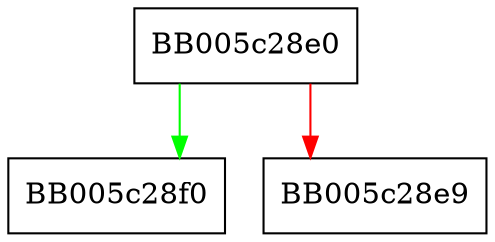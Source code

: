 digraph EVP_MD_meth_set_init {
  node [shape="box"];
  graph [splines=ortho];
  BB005c28e0 -> BB005c28f0 [color="green"];
  BB005c28e0 -> BB005c28e9 [color="red"];
}